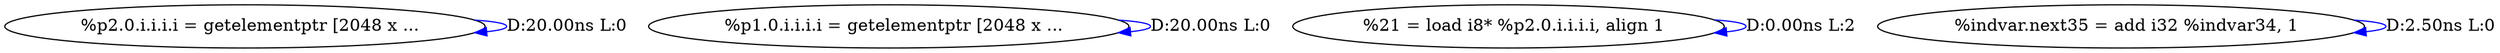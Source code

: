 digraph {
Node0x30f7b70[label="  %p2.0.i.i.i.i = getelementptr [2048 x ..."];
Node0x30f7b70 -> Node0x30f7b70[label="D:20.00ns L:0",color=blue];
Node0x30f7c50[label="  %p1.0.i.i.i.i = getelementptr [2048 x ..."];
Node0x30f7c50 -> Node0x30f7c50[label="D:20.00ns L:0",color=blue];
Node0x30f7d30[label="  %21 = load i8* %p2.0.i.i.i.i, align 1"];
Node0x30f7d30 -> Node0x30f7d30[label="D:0.00ns L:2",color=blue];
Node0x30f7f70[label="  %indvar.next35 = add i32 %indvar34, 1"];
Node0x30f7f70 -> Node0x30f7f70[label="D:2.50ns L:0",color=blue];
}
